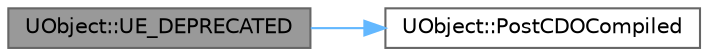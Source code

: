 digraph "UObject::UE_DEPRECATED"
{
 // INTERACTIVE_SVG=YES
 // LATEX_PDF_SIZE
  bgcolor="transparent";
  edge [fontname=Helvetica,fontsize=10,labelfontname=Helvetica,labelfontsize=10];
  node [fontname=Helvetica,fontsize=10,shape=box,height=0.2,width=0.4];
  rankdir="LR";
  Node1 [id="Node000001",label="UObject::UE_DEPRECATED",height=0.2,width=0.4,color="gray40", fillcolor="grey60", style="filled", fontcolor="black",tooltip="Called after the Blueprint compiler has finished generating the Class Default Object (CDO) for a clas..."];
  Node1 -> Node2 [id="edge1_Node000001_Node000002",color="steelblue1",style="solid",tooltip=" "];
  Node2 [id="Node000002",label="UObject::PostCDOCompiled",height=0.2,width=0.4,color="grey40", fillcolor="white", style="filled",URL="$df/def/classUObject.html#a9cabd6aa00a3f7ca06cb520ffe70f0b7",tooltip="Called after the Blueprint compiler has finished generating the Class Default Object (CDO) for a clas..."];
}
